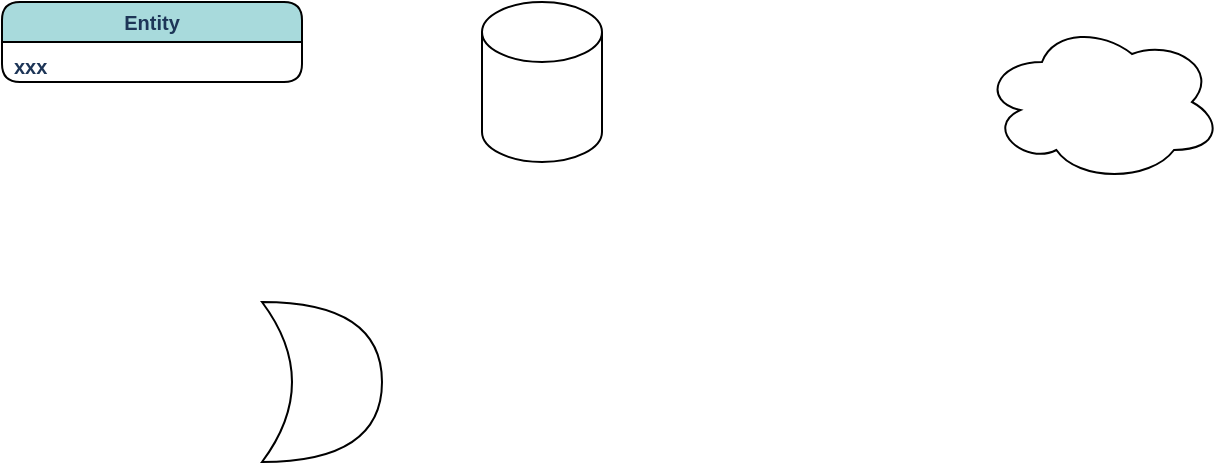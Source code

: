<mxfile version="18.0.7" type="github">
  <diagram id="HGY5p40dpCj6Ilmdr5W0" name="第 1 页">
    <mxGraphModel dx="1550" dy="851" grid="1" gridSize="10" guides="1" tooltips="1" connect="1" arrows="1" fold="1" page="1" pageScale="1" pageWidth="827" pageHeight="1169" math="0" shadow="0">
      <root>
        <mxCell id="0" />
        <mxCell id="1" parent="0" />
        <mxCell id="YXY1S4yLQl2Z7X27-1y_-1" value="Entity" style="swimlane;childLayout=stackLayout;horizontal=1;startSize=20;horizontalStack=0;fontSize=10;fontStyle=1;strokeWidth=1;resizeParent=0;resizeLast=1;shadow=0;dashed=0;align=center;sketch=0;fontColor=#1D3557;fillColor=#A8DADC;swimlaneFillColor=default;rounded=1;glass=0;spacing=2;" vertex="1" parent="1">
          <mxGeometry x="110" y="140" width="150" height="40" as="geometry" />
        </mxCell>
        <mxCell id="YXY1S4yLQl2Z7X27-1y_-2" value="xxx" style="align=left;strokeColor=none;fillColor=none;spacingLeft=4;fontSize=10;verticalAlign=top;resizable=0;rotatable=0;part=1;sketch=0;fontColor=#1D3557;rounded=1;fontStyle=1" vertex="1" parent="YXY1S4yLQl2Z7X27-1y_-1">
          <mxGeometry y="20" width="150" height="20" as="geometry" />
        </mxCell>
        <mxCell id="YXY1S4yLQl2Z7X27-1y_-4" value="" style="shape=cylinder3;whiteSpace=wrap;html=1;boundedLbl=1;backgroundOutline=1;size=15;" vertex="1" parent="1">
          <mxGeometry x="350" y="140" width="60" height="80" as="geometry" />
        </mxCell>
        <mxCell id="YXY1S4yLQl2Z7X27-1y_-5" value="" style="ellipse;shape=cloud;whiteSpace=wrap;html=1;" vertex="1" parent="1">
          <mxGeometry x="600" y="150" width="120" height="80" as="geometry" />
        </mxCell>
        <mxCell id="YXY1S4yLQl2Z7X27-1y_-6" value="" style="shape=xor;whiteSpace=wrap;html=1;" vertex="1" parent="1">
          <mxGeometry x="240" y="290" width="60" height="80" as="geometry" />
        </mxCell>
      </root>
    </mxGraphModel>
  </diagram>
</mxfile>
